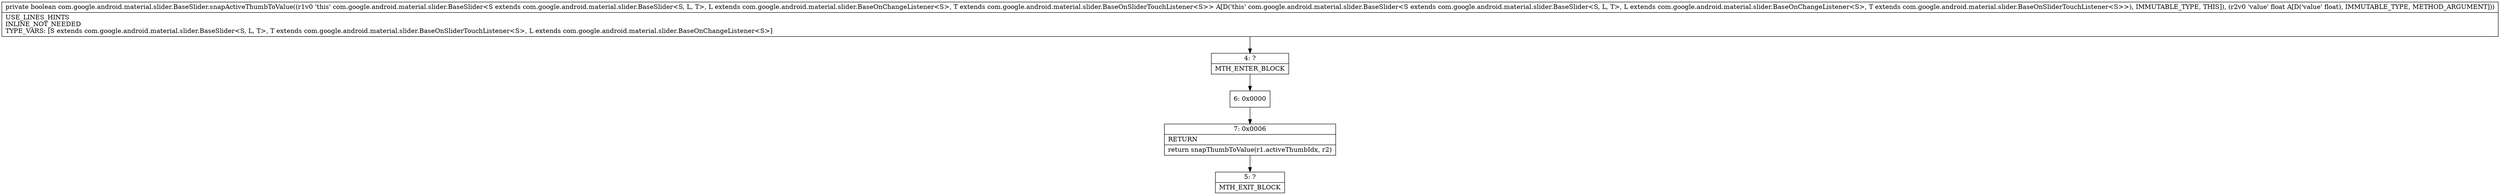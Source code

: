 digraph "CFG forcom.google.android.material.slider.BaseSlider.snapActiveThumbToValue(F)Z" {
Node_4 [shape=record,label="{4\:\ ?|MTH_ENTER_BLOCK\l}"];
Node_6 [shape=record,label="{6\:\ 0x0000}"];
Node_7 [shape=record,label="{7\:\ 0x0006|RETURN\l|return snapThumbToValue(r1.activeThumbIdx, r2)\l}"];
Node_5 [shape=record,label="{5\:\ ?|MTH_EXIT_BLOCK\l}"];
MethodNode[shape=record,label="{private boolean com.google.android.material.slider.BaseSlider.snapActiveThumbToValue((r1v0 'this' com.google.android.material.slider.BaseSlider\<S extends com.google.android.material.slider.BaseSlider\<S, L, T\>, L extends com.google.android.material.slider.BaseOnChangeListener\<S\>, T extends com.google.android.material.slider.BaseOnSliderTouchListener\<S\>\> A[D('this' com.google.android.material.slider.BaseSlider\<S extends com.google.android.material.slider.BaseSlider\<S, L, T\>, L extends com.google.android.material.slider.BaseOnChangeListener\<S\>, T extends com.google.android.material.slider.BaseOnSliderTouchListener\<S\>\>), IMMUTABLE_TYPE, THIS]), (r2v0 'value' float A[D('value' float), IMMUTABLE_TYPE, METHOD_ARGUMENT]))  | USE_LINES_HINTS\lINLINE_NOT_NEEDED\lTYPE_VARS: [S extends com.google.android.material.slider.BaseSlider\<S, L, T\>, T extends com.google.android.material.slider.BaseOnSliderTouchListener\<S\>, L extends com.google.android.material.slider.BaseOnChangeListener\<S\>]\l}"];
MethodNode -> Node_4;Node_4 -> Node_6;
Node_6 -> Node_7;
Node_7 -> Node_5;
}

